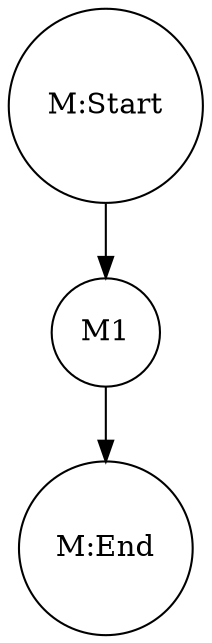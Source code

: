 strict digraph {
  "M:Start" [label="M:Start",shape=circle,type=EntryPoint]
  "M:End" [label="M:End",shape=circle,type=ExitPoint]
  M1 [label=M1,shape=circle,type=FunctionCall]
  "M:Start" -> M1 [type=control]
  M1 -> "M:End" [type=control]
}
